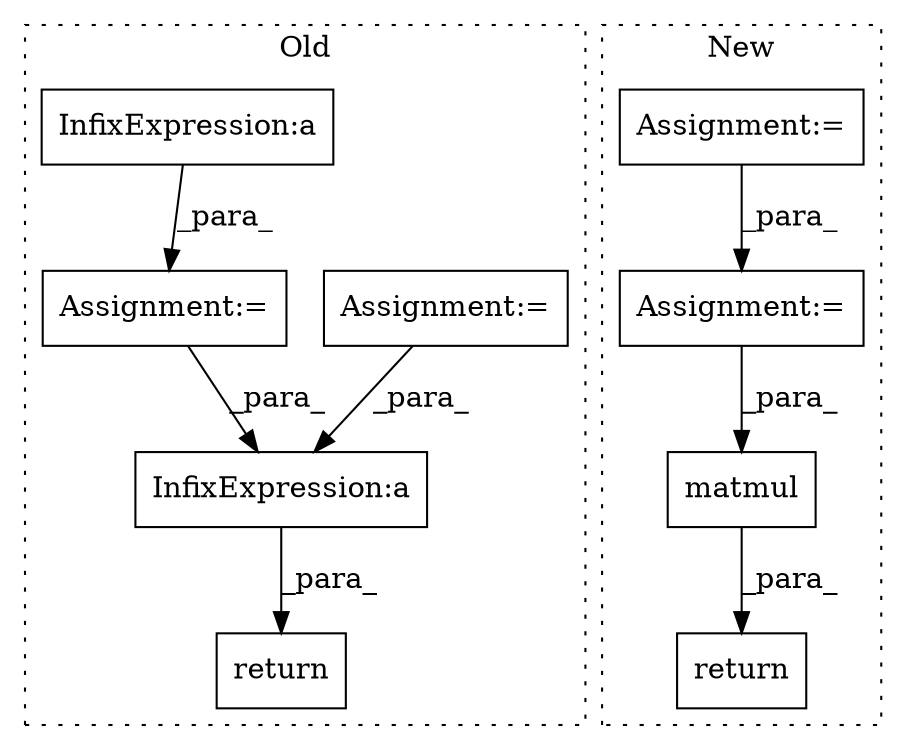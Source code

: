 digraph G {
subgraph cluster0 {
1 [label="return" a="41" s="2860" l="7" shape="box"];
4 [label="Assignment:=" a="7" s="2752" l="1" shape="box"];
7 [label="Assignment:=" a="7" s="2789" l="1" shape="box"];
8 [label="InfixExpression:a" a="27" s="2822" l="3" shape="box"];
9 [label="InfixExpression:a" a="27" s="2891" l="3" shape="box"];
label = "Old";
style="dotted";
}
subgraph cluster1 {
2 [label="matmul" a="32" s="4916,4942" l="7,1" shape="box"];
3 [label="return" a="41" s="4891" l="7" shape="box"];
5 [label="Assignment:=" a="7" s="4450" l="28" shape="box"];
6 [label="Assignment:=" a="7" s="4352" l="1" shape="box"];
label = "New";
style="dotted";
}
2 -> 3 [label="_para_"];
4 -> 9 [label="_para_"];
5 -> 6 [label="_para_"];
6 -> 2 [label="_para_"];
7 -> 9 [label="_para_"];
8 -> 7 [label="_para_"];
9 -> 1 [label="_para_"];
}